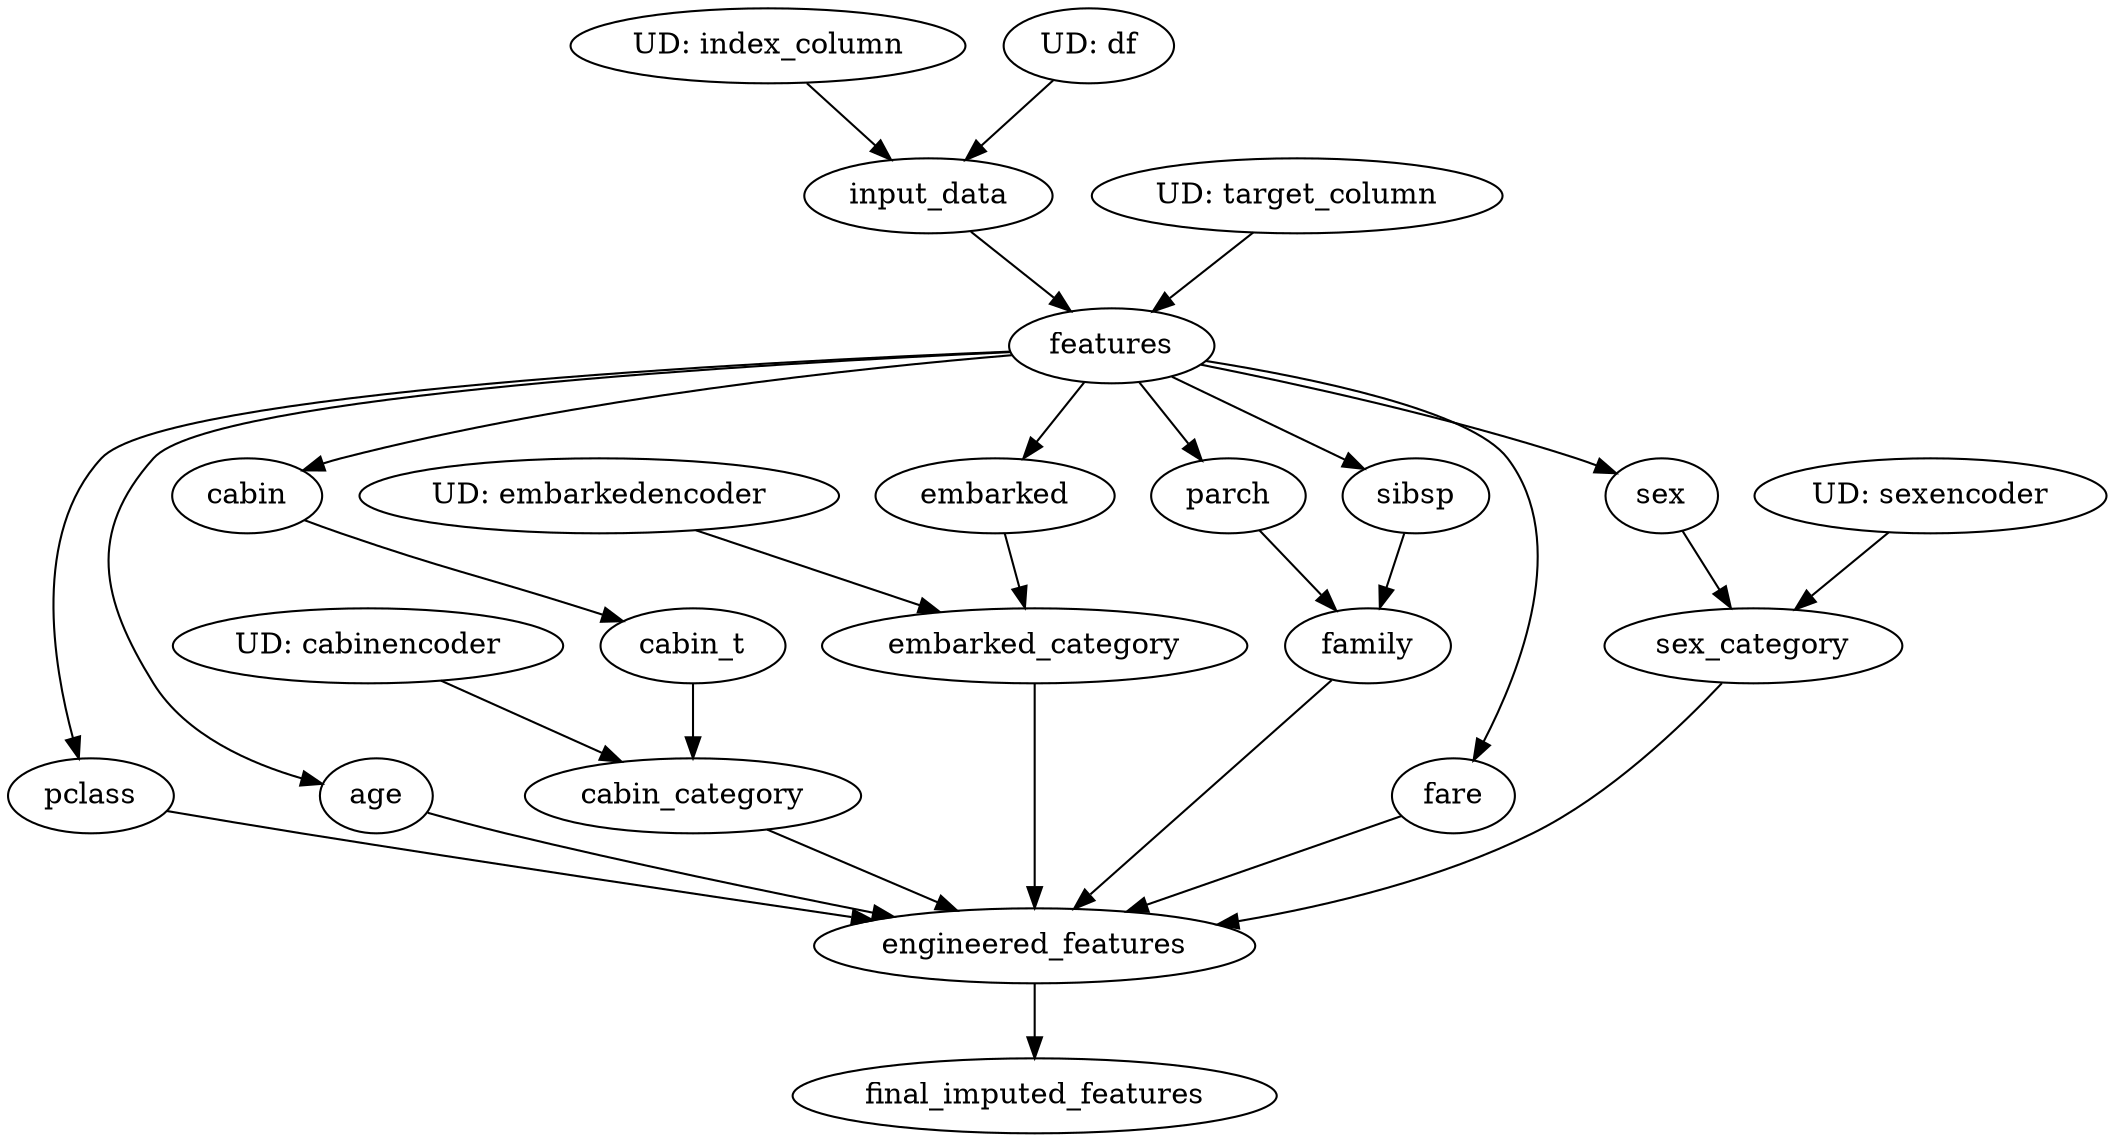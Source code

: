 // Dependency Graph
digraph {
	embarkedencoder [label=embarkedencoder]
	embarked_category [label=embarked_category]
	input_data [label=input_data]
	sibsp [label=sibsp]
	engineered_features [label=engineered_features]
	sex_category [label=sex_category]
	pclass [label=pclass]
	target_column [label=target_column]
	index_column [label=index_column]
	df [label=df]
	age [label=age]
	cabinencoder [label=cabinencoder]
	sex [label=sex]
	cabin [label=cabin]
	fare [label=fare]
	family [label=family]
	final_imputed_features [label=final_imputed_features]
	cabin_category [label=cabin_category]
	cabin_t [label=cabin_t]
	sexencoder [label=sexencoder]
	parch [label=parch]
	embarked [label=embarked]
	features [label=features]
	embarkedencoder [label="UD: embarkedencoder"]
	target_column [label="UD: target_column"]
	index_column [label="UD: index_column"]
	df [label="UD: df"]
	cabinencoder [label="UD: cabinencoder"]
	sexencoder [label="UD: sexencoder"]
	embarked -> embarked_category
	embarkedencoder -> embarked_category
	df -> input_data
	index_column -> input_data
	features -> sibsp
	pclass -> engineered_features
	age -> engineered_features
	fare -> engineered_features
	cabin_category -> engineered_features
	sex_category -> engineered_features
	embarked_category -> engineered_features
	family -> engineered_features
	sex -> sex_category
	sexencoder -> sex_category
	features -> pclass
	features -> age
	features -> sex
	features -> cabin
	features -> fare
	sibsp -> family
	parch -> family
	engineered_features -> final_imputed_features
	cabin_t -> cabin_category
	cabinencoder -> cabin_category
	cabin -> cabin_t
	features -> parch
	features -> embarked
	input_data -> features
	target_column -> features
}
